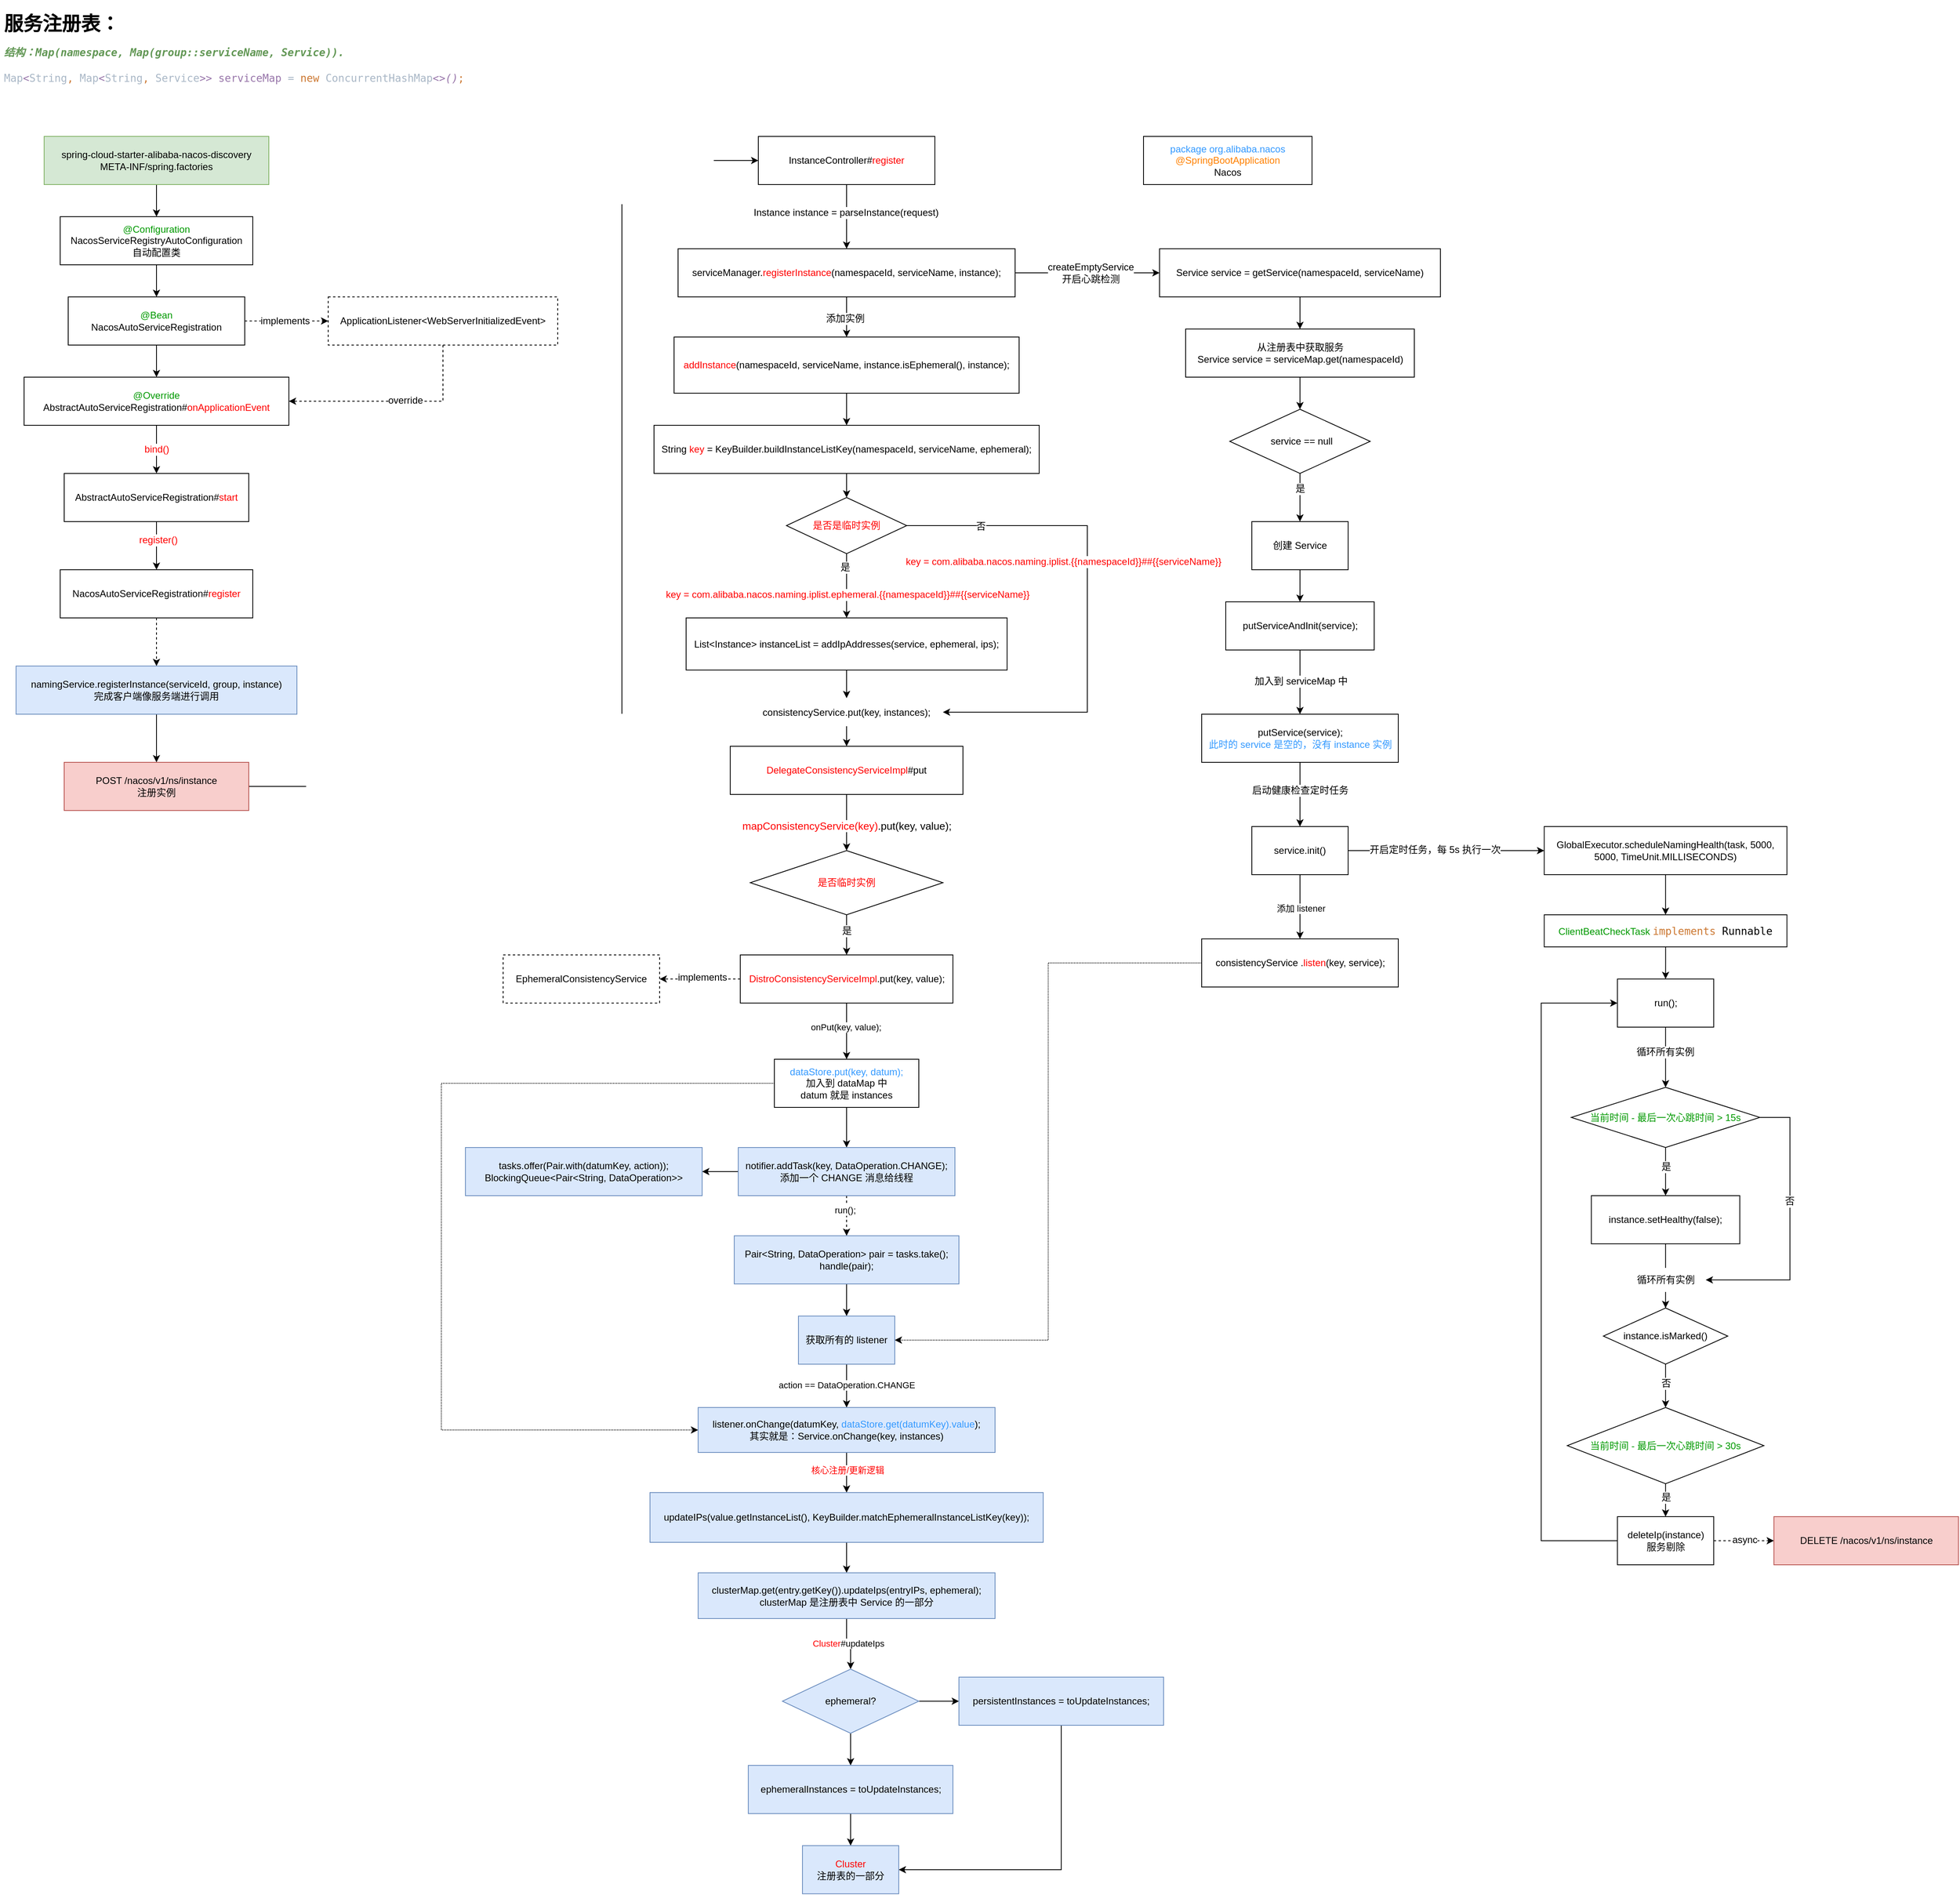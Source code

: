 <mxfile version="15.9.6" type="github">
  <diagram id="hunALPwYAO61CZnnPAhh" name="Page-1">
    <mxGraphModel dx="1186" dy="654" grid="1" gridSize="10" guides="1" tooltips="1" connect="1" arrows="1" fold="1" page="1" pageScale="1" pageWidth="827" pageHeight="1169" math="0" shadow="0">
      <root>
        <mxCell id="0" />
        <mxCell id="1" parent="0" />
        <mxCell id="QPYpN62NB8-uVr394qq1-2" value="&lt;span style=&quot;color: rgb(51 , 153 , 255)&quot;&gt;package org.alibaba.nacos&lt;/span&gt;&lt;font color=&quot;#ff8000&quot;&gt;&lt;br&gt;@SpringBootApplication&lt;br&gt;&lt;/font&gt;Nacos" style="rounded=0;whiteSpace=wrap;html=1;" parent="1" vertex="1">
          <mxGeometry x="1465" y="180" width="210" height="60" as="geometry" />
        </mxCell>
        <mxCell id="zgKmjXe5RocedFzESMuj-3" value="" style="edgeStyle=orthogonalEdgeStyle;rounded=0;orthogonalLoop=1;jettySize=auto;html=1;" parent="1" source="zgKmjXe5RocedFzESMuj-1" target="zgKmjXe5RocedFzESMuj-2" edge="1">
          <mxGeometry relative="1" as="geometry" />
        </mxCell>
        <mxCell id="zgKmjXe5RocedFzESMuj-1" value="spring-cloud-starter-alibaba-nacos-discovery&lt;br&gt;META-INF/spring.factories" style="rounded=0;whiteSpace=wrap;html=1;fillColor=#d5e8d4;strokeColor=#82b366;" parent="1" vertex="1">
          <mxGeometry x="95" y="180" width="280" height="60" as="geometry" />
        </mxCell>
        <mxCell id="zgKmjXe5RocedFzESMuj-6" value="" style="edgeStyle=orthogonalEdgeStyle;rounded=0;orthogonalLoop=1;jettySize=auto;html=1;fontFamily=Helvetica;fontSize=12;fontColor=none;" parent="1" source="zgKmjXe5RocedFzESMuj-2" target="zgKmjXe5RocedFzESMuj-5" edge="1">
          <mxGeometry relative="1" as="geometry" />
        </mxCell>
        <mxCell id="zgKmjXe5RocedFzESMuj-2" value="&lt;font color=&quot;#009900&quot;&gt;@Configuration&lt;br&gt;&lt;/font&gt;NacosServiceRegistryAutoConfiguration&lt;br&gt;自动配置类" style="whiteSpace=wrap;html=1;rounded=0;" parent="1" vertex="1">
          <mxGeometry x="115" y="280" width="240" height="60" as="geometry" />
        </mxCell>
        <mxCell id="zgKmjXe5RocedFzESMuj-8" value="" style="edgeStyle=orthogonalEdgeStyle;rounded=0;orthogonalLoop=1;jettySize=auto;html=1;fontFamily=Helvetica;fontSize=12;fontColor=none;dashed=1;" parent="1" source="zgKmjXe5RocedFzESMuj-5" target="zgKmjXe5RocedFzESMuj-7" edge="1">
          <mxGeometry relative="1" as="geometry" />
        </mxCell>
        <mxCell id="zgKmjXe5RocedFzESMuj-9" value="implements" style="edgeLabel;html=1;align=center;verticalAlign=middle;resizable=0;points=[];fontSize=12;fontFamily=Helvetica;fontColor=none;" parent="zgKmjXe5RocedFzESMuj-8" vertex="1" connectable="0">
          <mxGeometry x="0.038" y="-3" relative="1" as="geometry">
            <mxPoint x="-4" y="-3" as="offset" />
          </mxGeometry>
        </mxCell>
        <mxCell id="zgKmjXe5RocedFzESMuj-14" value="" style="edgeStyle=orthogonalEdgeStyle;rounded=0;orthogonalLoop=1;jettySize=auto;html=1;fontFamily=Helvetica;fontSize=12;fontColor=none;" parent="1" source="zgKmjXe5RocedFzESMuj-5" target="zgKmjXe5RocedFzESMuj-13" edge="1">
          <mxGeometry relative="1" as="geometry" />
        </mxCell>
        <mxCell id="zgKmjXe5RocedFzESMuj-5" value="&lt;font color=&quot;#009900&quot;&gt;@Bean&lt;br&gt;&lt;/font&gt;NacosAutoServiceRegistration" style="whiteSpace=wrap;html=1;rounded=0;" parent="1" vertex="1">
          <mxGeometry x="125" y="380" width="220" height="60" as="geometry" />
        </mxCell>
        <mxCell id="zgKmjXe5RocedFzESMuj-23" style="edgeStyle=orthogonalEdgeStyle;rounded=0;orthogonalLoop=1;jettySize=auto;html=1;entryX=1;entryY=0.5;entryDx=0;entryDy=0;fontFamily=Helvetica;fontSize=12;fontColor=#FF0000;dashed=1;" parent="1" source="zgKmjXe5RocedFzESMuj-7" target="zgKmjXe5RocedFzESMuj-13" edge="1">
          <mxGeometry relative="1" as="geometry">
            <Array as="points">
              <mxPoint x="592" y="510" />
            </Array>
          </mxGeometry>
        </mxCell>
        <mxCell id="zgKmjXe5RocedFzESMuj-24" value="override" style="edgeLabel;html=1;align=center;verticalAlign=middle;resizable=0;points=[];fontSize=12;fontFamily=Helvetica;fontColor=#000000;" parent="zgKmjXe5RocedFzESMuj-23" vertex="1" connectable="0">
          <mxGeometry x="-0.107" y="-1" relative="1" as="geometry">
            <mxPoint as="offset" />
          </mxGeometry>
        </mxCell>
        <mxCell id="zgKmjXe5RocedFzESMuj-7" value="ApplicationListener&amp;lt;WebServerInitializedEvent&amp;gt;" style="whiteSpace=wrap;html=1;rounded=0;dashed=1;" parent="1" vertex="1">
          <mxGeometry x="449" y="380" width="286" height="60" as="geometry" />
        </mxCell>
        <mxCell id="zgKmjXe5RocedFzESMuj-18" value="bind()" style="edgeStyle=orthogonalEdgeStyle;rounded=0;orthogonalLoop=1;jettySize=auto;html=1;fontFamily=Helvetica;fontSize=12;fontColor=#FF0000;" parent="1" source="zgKmjXe5RocedFzESMuj-13" target="zgKmjXe5RocedFzESMuj-17" edge="1">
          <mxGeometry relative="1" as="geometry" />
        </mxCell>
        <mxCell id="zgKmjXe5RocedFzESMuj-13" value="&lt;font color=&quot;#009900&quot;&gt;@Override&lt;/font&gt;&lt;br&gt;AbstractAutoServiceRegistration#&lt;font color=&quot;#ff0000&quot;&gt;onApplicationEvent&lt;/font&gt;" style="whiteSpace=wrap;html=1;rounded=0;" parent="1" vertex="1">
          <mxGeometry x="70" y="480" width="330" height="60" as="geometry" />
        </mxCell>
        <mxCell id="zgKmjXe5RocedFzESMuj-20" value="" style="edgeStyle=orthogonalEdgeStyle;rounded=0;orthogonalLoop=1;jettySize=auto;html=1;fontFamily=Helvetica;fontSize=12;fontColor=#FF0000;" parent="1" source="zgKmjXe5RocedFzESMuj-17" target="zgKmjXe5RocedFzESMuj-19" edge="1">
          <mxGeometry relative="1" as="geometry" />
        </mxCell>
        <mxCell id="zgKmjXe5RocedFzESMuj-22" value="register()" style="edgeLabel;html=1;align=center;verticalAlign=middle;resizable=0;points=[];fontSize=12;fontFamily=Helvetica;fontColor=#FF0000;" parent="zgKmjXe5RocedFzESMuj-20" vertex="1" connectable="0">
          <mxGeometry x="-0.257" y="2" relative="1" as="geometry">
            <mxPoint as="offset" />
          </mxGeometry>
        </mxCell>
        <mxCell id="zgKmjXe5RocedFzESMuj-17" value="AbstractAutoServiceRegistration#&lt;font color=&quot;#ff0000&quot;&gt;start&lt;/font&gt;" style="whiteSpace=wrap;html=1;rounded=0;" parent="1" vertex="1">
          <mxGeometry x="120" y="600" width="230" height="60" as="geometry" />
        </mxCell>
        <mxCell id="zgKmjXe5RocedFzESMuj-28" value="" style="edgeStyle=orthogonalEdgeStyle;rounded=0;orthogonalLoop=1;jettySize=auto;html=1;dashed=1;fontFamily=Helvetica;fontSize=12;fontColor=#FF0000;" parent="1" source="zgKmjXe5RocedFzESMuj-19" target="zgKmjXe5RocedFzESMuj-27" edge="1">
          <mxGeometry relative="1" as="geometry" />
        </mxCell>
        <mxCell id="zgKmjXe5RocedFzESMuj-19" value="NacosAutoServiceRegistration#&lt;font color=&quot;#ff0000&quot;&gt;register&lt;/font&gt;" style="whiteSpace=wrap;html=1;rounded=0;" parent="1" vertex="1">
          <mxGeometry x="115" y="720" width="240" height="60" as="geometry" />
        </mxCell>
        <mxCell id="zgKmjXe5RocedFzESMuj-30" value="" style="edgeStyle=orthogonalEdgeStyle;rounded=0;orthogonalLoop=1;jettySize=auto;html=1;fontFamily=Helvetica;fontSize=12;fontColor=#009900;" parent="1" source="zgKmjXe5RocedFzESMuj-27" target="zgKmjXe5RocedFzESMuj-29" edge="1">
          <mxGeometry relative="1" as="geometry" />
        </mxCell>
        <mxCell id="zgKmjXe5RocedFzESMuj-27" value="namingService.registerInstance(serviceId, group, instance)&lt;br&gt;完成客户端像服务端进行调用" style="whiteSpace=wrap;html=1;rounded=0;fillColor=#dae8fc;strokeColor=#6c8ebf;" parent="1" vertex="1">
          <mxGeometry x="60" y="840" width="350" height="60" as="geometry" />
        </mxCell>
        <mxCell id="zgKmjXe5RocedFzESMuj-32" style="edgeStyle=orthogonalEdgeStyle;rounded=0;orthogonalLoop=1;jettySize=auto;html=1;exitX=1;exitY=0.5;exitDx=0;exitDy=0;fontFamily=Helvetica;fontSize=12;fontColor=#000000;entryX=0;entryY=0.5;entryDx=0;entryDy=0;" parent="1" source="zgKmjXe5RocedFzESMuj-29" target="zgKmjXe5RocedFzESMuj-31" edge="1">
          <mxGeometry relative="1" as="geometry">
            <mxPoint x="785" y="770" as="targetPoint" />
            <Array as="points">
              <mxPoint x="815" y="990" />
              <mxPoint x="815" y="210" />
            </Array>
          </mxGeometry>
        </mxCell>
        <mxCell id="zgKmjXe5RocedFzESMuj-29" value="POST /nacos/v1/ns/instance&lt;br&gt;注册实例" style="whiteSpace=wrap;html=1;rounded=0;fillColor=#f8cecc;strokeColor=#b85450;" parent="1" vertex="1">
          <mxGeometry x="120" y="960" width="230" height="60" as="geometry" />
        </mxCell>
        <mxCell id="zgKmjXe5RocedFzESMuj-34" value="" style="edgeStyle=orthogonalEdgeStyle;rounded=0;orthogonalLoop=1;jettySize=auto;html=1;fontFamily=Helvetica;fontSize=12;fontColor=#000000;" parent="1" source="zgKmjXe5RocedFzESMuj-31" target="zgKmjXe5RocedFzESMuj-33" edge="1">
          <mxGeometry relative="1" as="geometry" />
        </mxCell>
        <mxCell id="zgKmjXe5RocedFzESMuj-35" value="Instance instance = parseInstance(request)" style="edgeLabel;html=1;align=center;verticalAlign=middle;resizable=0;points=[];fontSize=12;fontFamily=Helvetica;fontColor=#000000;" parent="zgKmjXe5RocedFzESMuj-34" vertex="1" connectable="0">
          <mxGeometry x="-0.125" y="-1" relative="1" as="geometry">
            <mxPoint as="offset" />
          </mxGeometry>
        </mxCell>
        <mxCell id="zgKmjXe5RocedFzESMuj-31" value="&lt;font color=&quot;#000000&quot;&gt;InstanceController#&lt;/font&gt;&lt;font color=&quot;#ff0000&quot;&gt;register&lt;/font&gt;" style="rounded=0;whiteSpace=wrap;html=1;fontFamily=Helvetica;fontSize=12;fontColor=#009900;fillColor=none;gradientColor=none;" parent="1" vertex="1">
          <mxGeometry x="985" y="180" width="220" height="60" as="geometry" />
        </mxCell>
        <mxCell id="zgKmjXe5RocedFzESMuj-37" value="" style="edgeStyle=orthogonalEdgeStyle;rounded=0;orthogonalLoop=1;jettySize=auto;html=1;fontFamily=Helvetica;fontSize=12;fontColor=#000000;" parent="1" source="zgKmjXe5RocedFzESMuj-33" target="zgKmjXe5RocedFzESMuj-36" edge="1">
          <mxGeometry relative="1" as="geometry" />
        </mxCell>
        <mxCell id="zgKmjXe5RocedFzESMuj-38" value="createEmptyService&lt;br&gt;开启心跳检测" style="edgeLabel;html=1;align=center;verticalAlign=middle;resizable=0;points=[];fontSize=12;fontFamily=Helvetica;fontColor=#000000;" parent="zgKmjXe5RocedFzESMuj-37" vertex="1" connectable="0">
          <mxGeometry x="-0.365" y="-4" relative="1" as="geometry">
            <mxPoint x="37" y="-4" as="offset" />
          </mxGeometry>
        </mxCell>
        <mxCell id="zgKmjXe5RocedFzESMuj-100" value="" style="edgeStyle=orthogonalEdgeStyle;rounded=0;orthogonalLoop=1;jettySize=auto;html=1;fontFamily=Helvetica;fontSize=12;fontColor=#000000;" parent="1" source="zgKmjXe5RocedFzESMuj-33" target="zgKmjXe5RocedFzESMuj-99" edge="1">
          <mxGeometry relative="1" as="geometry" />
        </mxCell>
        <mxCell id="zgKmjXe5RocedFzESMuj-101" value="添加实例" style="edgeLabel;html=1;align=center;verticalAlign=middle;resizable=0;points=[];fontSize=12;fontFamily=Helvetica;fontColor=#000000;" parent="zgKmjXe5RocedFzESMuj-100" vertex="1" connectable="0">
          <mxGeometry x="0.05" y="-2" relative="1" as="geometry">
            <mxPoint as="offset" />
          </mxGeometry>
        </mxCell>
        <mxCell id="zgKmjXe5RocedFzESMuj-33" value="&lt;font color=&quot;#000000&quot;&gt;serviceManager.&lt;/font&gt;&lt;font color=&quot;#ff0000&quot;&gt;registerInstance&lt;/font&gt;&lt;font color=&quot;#000000&quot;&gt;(namespaceId, serviceName, instance);&lt;/font&gt;" style="whiteSpace=wrap;html=1;fillColor=none;fontColor=#009900;rounded=0;gradientColor=none;" parent="1" vertex="1">
          <mxGeometry x="885" y="320" width="420" height="60" as="geometry" />
        </mxCell>
        <mxCell id="zgKmjXe5RocedFzESMuj-40" value="" style="edgeStyle=orthogonalEdgeStyle;rounded=0;orthogonalLoop=1;jettySize=auto;html=1;fontFamily=Helvetica;fontSize=12;fontColor=#000000;" parent="1" source="zgKmjXe5RocedFzESMuj-36" target="zgKmjXe5RocedFzESMuj-39" edge="1">
          <mxGeometry relative="1" as="geometry" />
        </mxCell>
        <mxCell id="zgKmjXe5RocedFzESMuj-36" value="&lt;font color=&quot;#000000&quot;&gt;Service service = getService(namespaceId, serviceName)&lt;/font&gt;" style="whiteSpace=wrap;html=1;fillColor=none;fontColor=#009900;rounded=0;gradientColor=none;" parent="1" vertex="1">
          <mxGeometry x="1485" y="320" width="350" height="60" as="geometry" />
        </mxCell>
        <mxCell id="zgKmjXe5RocedFzESMuj-46" value="" style="edgeStyle=orthogonalEdgeStyle;rounded=0;orthogonalLoop=1;jettySize=auto;html=1;fontFamily=Helvetica;fontSize=12;fontColor=#000000;" parent="1" source="zgKmjXe5RocedFzESMuj-39" target="zgKmjXe5RocedFzESMuj-45" edge="1">
          <mxGeometry relative="1" as="geometry" />
        </mxCell>
        <mxCell id="zgKmjXe5RocedFzESMuj-39" value="&lt;span style=&quot;color: rgb(0 , 0 , 0) ; background-color: rgb(255 , 255 , 255)&quot;&gt;从注册表中获取服务&lt;/span&gt;&lt;br style=&quot;color: rgb(0 , 0 , 0)&quot;&gt;&lt;span style=&quot;color: rgb(0 , 0 , 0) ; background-color: rgb(255 , 255 , 255)&quot;&gt;Service service = serviceMap.get(namespaceId)&lt;/span&gt;" style="whiteSpace=wrap;html=1;fillColor=none;fontColor=#009900;rounded=0;gradientColor=none;" parent="1" vertex="1">
          <mxGeometry x="1517.5" y="420" width="285" height="60" as="geometry" />
        </mxCell>
        <mxCell id="zgKmjXe5RocedFzESMuj-48" value="" style="edgeStyle=orthogonalEdgeStyle;rounded=0;orthogonalLoop=1;jettySize=auto;html=1;fontFamily=Helvetica;fontSize=12;fontColor=#000000;" parent="1" source="zgKmjXe5RocedFzESMuj-45" target="zgKmjXe5RocedFzESMuj-47" edge="1">
          <mxGeometry relative="1" as="geometry" />
        </mxCell>
        <mxCell id="zgKmjXe5RocedFzESMuj-49" value="是" style="edgeLabel;html=1;align=center;verticalAlign=middle;resizable=0;points=[];fontSize=12;fontFamily=Helvetica;fontColor=#000000;" parent="zgKmjXe5RocedFzESMuj-48" vertex="1" connectable="0">
          <mxGeometry x="-0.367" relative="1" as="geometry">
            <mxPoint as="offset" />
          </mxGeometry>
        </mxCell>
        <mxCell id="zgKmjXe5RocedFzESMuj-45" value="&lt;span style=&quot;color: rgb(0 , 0 , 0) ; background-color: rgb(255 , 255 , 255)&quot;&gt;&amp;nbsp;service == null&lt;/span&gt;" style="rhombus;whiteSpace=wrap;html=1;fillColor=none;fontColor=#009900;rounded=0;gradientColor=none;" parent="1" vertex="1">
          <mxGeometry x="1572.5" y="520" width="175" height="80" as="geometry" />
        </mxCell>
        <mxCell id="zgKmjXe5RocedFzESMuj-51" value="" style="edgeStyle=orthogonalEdgeStyle;rounded=0;orthogonalLoop=1;jettySize=auto;html=1;fontFamily=Helvetica;fontSize=12;fontColor=#000000;" parent="1" source="zgKmjXe5RocedFzESMuj-47" target="zgKmjXe5RocedFzESMuj-50" edge="1">
          <mxGeometry relative="1" as="geometry" />
        </mxCell>
        <mxCell id="zgKmjXe5RocedFzESMuj-47" value="&lt;font color=&quot;#000000&quot;&gt;创建 Service&lt;/font&gt;" style="whiteSpace=wrap;html=1;fillColor=none;fontColor=#009900;rounded=0;gradientColor=none;" parent="1" vertex="1">
          <mxGeometry x="1600" y="660" width="120" height="60" as="geometry" />
        </mxCell>
        <mxCell id="zgKmjXe5RocedFzESMuj-54" value="" style="edgeStyle=orthogonalEdgeStyle;rounded=0;orthogonalLoop=1;jettySize=auto;html=1;fontFamily=Helvetica;fontSize=12;fontColor=#000000;" parent="1" source="zgKmjXe5RocedFzESMuj-50" target="zgKmjXe5RocedFzESMuj-53" edge="1">
          <mxGeometry relative="1" as="geometry" />
        </mxCell>
        <mxCell id="zgKmjXe5RocedFzESMuj-55" value="加入到&amp;nbsp;serviceMap 中" style="edgeLabel;html=1;align=center;verticalAlign=middle;resizable=0;points=[];fontSize=12;fontFamily=Helvetica;fontColor=#000000;" parent="zgKmjXe5RocedFzESMuj-54" vertex="1" connectable="0">
          <mxGeometry x="-0.025" y="1" relative="1" as="geometry">
            <mxPoint as="offset" />
          </mxGeometry>
        </mxCell>
        <mxCell id="zgKmjXe5RocedFzESMuj-50" value="&lt;font color=&quot;#000000&quot;&gt;putServiceAndInit(service);&lt;/font&gt;" style="whiteSpace=wrap;html=1;fillColor=none;fontColor=#009900;rounded=0;gradientColor=none;" parent="1" vertex="1">
          <mxGeometry x="1567.5" y="760" width="185" height="60" as="geometry" />
        </mxCell>
        <mxCell id="zgKmjXe5RocedFzESMuj-57" value="" style="edgeStyle=orthogonalEdgeStyle;rounded=0;orthogonalLoop=1;jettySize=auto;html=1;fontFamily=Helvetica;fontSize=12;fontColor=#000000;" parent="1" source="zgKmjXe5RocedFzESMuj-53" target="zgKmjXe5RocedFzESMuj-56" edge="1">
          <mxGeometry relative="1" as="geometry" />
        </mxCell>
        <mxCell id="zgKmjXe5RocedFzESMuj-58" value="启动健康检查定时任务" style="edgeLabel;html=1;align=center;verticalAlign=middle;resizable=0;points=[];fontSize=12;fontFamily=Helvetica;fontColor=#000000;" parent="zgKmjXe5RocedFzESMuj-57" vertex="1" connectable="0">
          <mxGeometry x="-0.125" relative="1" as="geometry">
            <mxPoint as="offset" />
          </mxGeometry>
        </mxCell>
        <mxCell id="zgKmjXe5RocedFzESMuj-53" value="&lt;font color=&quot;#000000&quot;&gt;putService(service);&lt;/font&gt;&lt;br&gt;&lt;font color=&quot;#3399ff&quot;&gt;此时的 service 是空的，没有 instance 实例&lt;/font&gt;" style="whiteSpace=wrap;html=1;fillColor=none;fontColor=#009900;rounded=0;gradientColor=none;" parent="1" vertex="1">
          <mxGeometry x="1537.5" y="900" width="245" height="60" as="geometry" />
        </mxCell>
        <mxCell id="zgKmjXe5RocedFzESMuj-60" value="" style="edgeStyle=orthogonalEdgeStyle;rounded=0;orthogonalLoop=1;jettySize=auto;html=1;fontFamily=Helvetica;fontSize=12;fontColor=#3399FF;" parent="1" source="zgKmjXe5RocedFzESMuj-56" target="zgKmjXe5RocedFzESMuj-59" edge="1">
          <mxGeometry relative="1" as="geometry" />
        </mxCell>
        <mxCell id="zgKmjXe5RocedFzESMuj-61" value="开启定时任务，每 5s 执行一次" style="edgeLabel;html=1;align=center;verticalAlign=middle;resizable=0;points=[];fontSize=12;fontFamily=Helvetica;fontColor=#000000;" parent="zgKmjXe5RocedFzESMuj-60" vertex="1" connectable="0">
          <mxGeometry x="-0.12" y="1" relative="1" as="geometry">
            <mxPoint as="offset" />
          </mxGeometry>
        </mxCell>
        <mxCell id="2PmmHMX1RF9NsNLcKvbn-2" value="" style="edgeStyle=orthogonalEdgeStyle;rounded=0;orthogonalLoop=1;jettySize=auto;html=1;fontColor=#000000;" edge="1" parent="1" source="zgKmjXe5RocedFzESMuj-56" target="2PmmHMX1RF9NsNLcKvbn-1">
          <mxGeometry relative="1" as="geometry" />
        </mxCell>
        <mxCell id="2PmmHMX1RF9NsNLcKvbn-3" value="添加 listener" style="edgeLabel;html=1;align=center;verticalAlign=middle;resizable=0;points=[];fontColor=#000000;" vertex="1" connectable="0" parent="2PmmHMX1RF9NsNLcKvbn-2">
          <mxGeometry x="0.05" y="1" relative="1" as="geometry">
            <mxPoint as="offset" />
          </mxGeometry>
        </mxCell>
        <mxCell id="zgKmjXe5RocedFzESMuj-56" value="&lt;font color=&quot;#000000&quot;&gt;service.init()&lt;/font&gt;" style="whiteSpace=wrap;html=1;fillColor=none;fontColor=#009900;rounded=0;gradientColor=none;" parent="1" vertex="1">
          <mxGeometry x="1600" y="1040" width="120" height="60" as="geometry" />
        </mxCell>
        <mxCell id="zgKmjXe5RocedFzESMuj-65" value="" style="edgeStyle=orthogonalEdgeStyle;rounded=0;orthogonalLoop=1;jettySize=auto;html=1;fontFamily=Helvetica;fontSize=12;fontColor=#000000;" parent="1" source="zgKmjXe5RocedFzESMuj-59" target="zgKmjXe5RocedFzESMuj-64" edge="1">
          <mxGeometry relative="1" as="geometry" />
        </mxCell>
        <mxCell id="zgKmjXe5RocedFzESMuj-59" value="&lt;font color=&quot;#000000&quot;&gt;GlobalExecutor.scheduleNamingHealth(task, 5000, 5000, TimeUnit.MILLISECONDS)&lt;/font&gt;" style="whiteSpace=wrap;html=1;fillColor=none;fontColor=#009900;rounded=0;gradientColor=none;" parent="1" vertex="1">
          <mxGeometry x="1964.35" y="1040" width="302.5" height="60" as="geometry" />
        </mxCell>
        <mxCell id="zgKmjXe5RocedFzESMuj-67" value="" style="edgeStyle=orthogonalEdgeStyle;rounded=0;orthogonalLoop=1;jettySize=auto;html=1;fontFamily=Helvetica;fontSize=12;fontColor=#000000;exitX=0.5;exitY=1;exitDx=0;exitDy=0;" parent="1" source="zgKmjXe5RocedFzESMuj-77" target="zgKmjXe5RocedFzESMuj-70" edge="1">
          <mxGeometry relative="1" as="geometry">
            <mxPoint x="2220.6" y="1340" as="sourcePoint" />
            <mxPoint x="2115.6" y="1365" as="targetPoint" />
            <Array as="points">
              <mxPoint x="2115.6" y="1320" />
              <mxPoint x="2115.6" y="1320" />
            </Array>
          </mxGeometry>
        </mxCell>
        <mxCell id="zgKmjXe5RocedFzESMuj-68" value="循环所有实例" style="edgeLabel;html=1;align=center;verticalAlign=middle;resizable=0;points=[];fontSize=12;fontFamily=Helvetica;fontColor=#000000;" parent="zgKmjXe5RocedFzESMuj-67" vertex="1" connectable="0">
          <mxGeometry x="-0.173" y="-1" relative="1" as="geometry">
            <mxPoint as="offset" />
          </mxGeometry>
        </mxCell>
        <mxCell id="zgKmjXe5RocedFzESMuj-78" value="" style="edgeStyle=orthogonalEdgeStyle;rounded=0;orthogonalLoop=1;jettySize=auto;html=1;fontFamily=Helvetica;fontSize=12;fontColor=#000000;" parent="1" source="zgKmjXe5RocedFzESMuj-64" target="zgKmjXe5RocedFzESMuj-77" edge="1">
          <mxGeometry relative="1" as="geometry" />
        </mxCell>
        <mxCell id="zgKmjXe5RocedFzESMuj-64" value="ClientBeatCheckTask&amp;nbsp;&lt;span style=&quot;font-family: &amp;#34;jetbrains mono&amp;#34; , monospace ; font-size: 9.8pt ; color: rgb(204 , 120 , 50)&quot;&gt;implements &lt;/span&gt;&lt;span style=&quot;font-family: &amp;#34;jetbrains mono&amp;#34; , monospace ; font-size: 9.8pt&quot;&gt;&lt;font color=&quot;#000000&quot;&gt;Runnable&lt;/font&gt;&lt;/span&gt;" style="whiteSpace=wrap;html=1;fillColor=none;fontColor=#009900;rounded=0;gradientColor=none;" parent="1" vertex="1">
          <mxGeometry x="1964.35" y="1150" width="302.5" height="40" as="geometry" />
        </mxCell>
        <mxCell id="zgKmjXe5RocedFzESMuj-72" value="" style="edgeStyle=orthogonalEdgeStyle;rounded=0;orthogonalLoop=1;jettySize=auto;html=1;fontFamily=Helvetica;fontSize=12;fontColor=#000000;" parent="1" source="zgKmjXe5RocedFzESMuj-70" target="zgKmjXe5RocedFzESMuj-71" edge="1">
          <mxGeometry relative="1" as="geometry" />
        </mxCell>
        <mxCell id="zgKmjXe5RocedFzESMuj-73" value="是" style="edgeLabel;html=1;align=center;verticalAlign=middle;resizable=0;points=[];fontSize=12;fontFamily=Helvetica;fontColor=#000000;" parent="zgKmjXe5RocedFzESMuj-72" vertex="1" connectable="0">
          <mxGeometry x="-0.32" y="-3" relative="1" as="geometry">
            <mxPoint x="3" y="3" as="offset" />
          </mxGeometry>
        </mxCell>
        <mxCell id="zgKmjXe5RocedFzESMuj-79" style="edgeStyle=orthogonalEdgeStyle;rounded=0;orthogonalLoop=1;jettySize=auto;html=1;exitX=1;exitY=0.5;exitDx=0;exitDy=0;fontFamily=Helvetica;fontSize=12;fontColor=#000000;entryX=1;entryY=0.5;entryDx=0;entryDy=0;" parent="1" source="zgKmjXe5RocedFzESMuj-70" target="zgKmjXe5RocedFzESMuj-81" edge="1">
          <mxGeometry relative="1" as="geometry">
            <mxPoint x="2260.6" y="1620" as="targetPoint" />
            <Array as="points">
              <mxPoint x="2270.6" y="1403" />
              <mxPoint x="2270.6" y="1605" />
            </Array>
          </mxGeometry>
        </mxCell>
        <mxCell id="zgKmjXe5RocedFzESMuj-86" value="否" style="edgeLabel;html=1;align=center;verticalAlign=middle;resizable=0;points=[];fontSize=12;fontFamily=Helvetica;fontColor=#000000;" parent="zgKmjXe5RocedFzESMuj-79" vertex="1" connectable="0">
          <mxGeometry x="-0.18" y="3" relative="1" as="geometry">
            <mxPoint x="-4" as="offset" />
          </mxGeometry>
        </mxCell>
        <mxCell id="zgKmjXe5RocedFzESMuj-70" value="&lt;span style=&quot;color: rgb(0 , 153 , 0)&quot;&gt;当前时间 - 最后一次心跳时间 &amp;gt; 15s&lt;/span&gt;" style="rhombus;whiteSpace=wrap;html=1;fontFamily=Helvetica;fontSize=12;fontColor=#000000;fillColor=none;gradientColor=none;" parent="1" vertex="1">
          <mxGeometry x="1998.1" y="1365" width="235" height="75" as="geometry" />
        </mxCell>
        <mxCell id="zgKmjXe5RocedFzESMuj-71" value="instance.setHealthy(false);" style="whiteSpace=wrap;html=1;fillColor=none;fontColor=#000000;gradientColor=none;" parent="1" vertex="1">
          <mxGeometry x="2023.1" y="1500" width="185" height="60" as="geometry" />
        </mxCell>
        <mxCell id="zgKmjXe5RocedFzESMuj-77" value="&lt;font color=&quot;#000000&quot;&gt;run();&lt;/font&gt;" style="whiteSpace=wrap;html=1;fillColor=none;fontColor=#009900;rounded=0;gradientColor=none;" parent="1" vertex="1">
          <mxGeometry x="2055.6" y="1230" width="120" height="60" as="geometry" />
        </mxCell>
        <mxCell id="zgKmjXe5RocedFzESMuj-85" value="" style="edgeStyle=orthogonalEdgeStyle;rounded=0;orthogonalLoop=1;jettySize=auto;html=1;fontFamily=Helvetica;fontSize=12;fontColor=#000000;entryX=0.5;entryY=0;entryDx=0;entryDy=0;" parent="1" source="zgKmjXe5RocedFzESMuj-81" target="zgKmjXe5RocedFzESMuj-87" edge="1">
          <mxGeometry relative="1" as="geometry">
            <mxPoint x="2115.6" y="1660" as="targetPoint" />
          </mxGeometry>
        </mxCell>
        <mxCell id="zgKmjXe5RocedFzESMuj-81" value="循环所有实例" style="text;html=1;strokeColor=none;fillColor=none;align=center;verticalAlign=middle;whiteSpace=wrap;rounded=0;fontFamily=Helvetica;fontSize=12;fontColor=#000000;" parent="1" vertex="1">
          <mxGeometry x="2065.6" y="1590" width="100" height="30" as="geometry" />
        </mxCell>
        <mxCell id="zgKmjXe5RocedFzESMuj-82" value="" style="edgeStyle=orthogonalEdgeStyle;rounded=0;orthogonalLoop=1;jettySize=auto;html=1;fontFamily=Helvetica;fontSize=12;fontColor=#000000;endArrow=none;" parent="1" source="zgKmjXe5RocedFzESMuj-71" target="zgKmjXe5RocedFzESMuj-81" edge="1">
          <mxGeometry relative="1" as="geometry">
            <mxPoint x="2115.6" y="1575" as="sourcePoint" />
            <mxPoint x="2115.6" y="1655" as="targetPoint" />
          </mxGeometry>
        </mxCell>
        <mxCell id="zgKmjXe5RocedFzESMuj-90" value="" style="edgeStyle=orthogonalEdgeStyle;rounded=0;orthogonalLoop=1;jettySize=auto;html=1;fontFamily=Helvetica;fontSize=12;fontColor=#000000;" parent="1" source="zgKmjXe5RocedFzESMuj-87" target="zgKmjXe5RocedFzESMuj-89" edge="1">
          <mxGeometry relative="1" as="geometry" />
        </mxCell>
        <mxCell id="zgKmjXe5RocedFzESMuj-91" value="否" style="edgeLabel;html=1;align=center;verticalAlign=middle;resizable=0;points=[];fontSize=12;fontFamily=Helvetica;fontColor=#000000;" parent="zgKmjXe5RocedFzESMuj-90" vertex="1" connectable="0">
          <mxGeometry x="-0.111" relative="1" as="geometry">
            <mxPoint as="offset" />
          </mxGeometry>
        </mxCell>
        <mxCell id="zgKmjXe5RocedFzESMuj-87" value="instance.isMarked()" style="rhombus;whiteSpace=wrap;html=1;fontFamily=Helvetica;fontSize=12;fontColor=#000000;fillColor=none;gradientColor=none;" parent="1" vertex="1">
          <mxGeometry x="2038.1" y="1640" width="155" height="70" as="geometry" />
        </mxCell>
        <mxCell id="zgKmjXe5RocedFzESMuj-93" value="" style="edgeStyle=orthogonalEdgeStyle;rounded=0;orthogonalLoop=1;jettySize=auto;html=1;fontFamily=Helvetica;fontSize=12;fontColor=#000000;" parent="1" source="zgKmjXe5RocedFzESMuj-89" target="zgKmjXe5RocedFzESMuj-92" edge="1">
          <mxGeometry relative="1" as="geometry" />
        </mxCell>
        <mxCell id="zgKmjXe5RocedFzESMuj-94" value="是" style="edgeLabel;html=1;align=center;verticalAlign=middle;resizable=0;points=[];fontSize=12;fontFamily=Helvetica;fontColor=#000000;" parent="zgKmjXe5RocedFzESMuj-93" vertex="1" connectable="0">
          <mxGeometry x="-0.2" relative="1" as="geometry">
            <mxPoint as="offset" />
          </mxGeometry>
        </mxCell>
        <mxCell id="zgKmjXe5RocedFzESMuj-89" value="&lt;span style=&quot;color: rgb(0 , 153 , 0)&quot;&gt;当前时间 - 最后一次心跳时间 &amp;gt; 30s&lt;/span&gt;" style="rhombus;whiteSpace=wrap;html=1;fillColor=none;fontColor=#000000;gradientColor=none;" parent="1" vertex="1">
          <mxGeometry x="1993.1" y="1764" width="245" height="95" as="geometry" />
        </mxCell>
        <mxCell id="zgKmjXe5RocedFzESMuj-95" style="edgeStyle=orthogonalEdgeStyle;rounded=0;orthogonalLoop=1;jettySize=auto;html=1;exitX=0;exitY=0.5;exitDx=0;exitDy=0;fontFamily=Helvetica;fontSize=12;fontColor=#000000;entryX=0;entryY=0.5;entryDx=0;entryDy=0;" parent="1" source="zgKmjXe5RocedFzESMuj-92" target="zgKmjXe5RocedFzESMuj-77" edge="1">
          <mxGeometry relative="1" as="geometry">
            <mxPoint x="1890.6" y="1560" as="targetPoint" />
            <Array as="points">
              <mxPoint x="1960.6" y="1930" />
              <mxPoint x="1960.6" y="1260" />
            </Array>
          </mxGeometry>
        </mxCell>
        <mxCell id="zgKmjXe5RocedFzESMuj-97" style="edgeStyle=orthogonalEdgeStyle;rounded=0;orthogonalLoop=1;jettySize=auto;html=1;exitX=1;exitY=0.5;exitDx=0;exitDy=0;entryX=0;entryY=0.5;entryDx=0;entryDy=0;fontFamily=Helvetica;fontSize=12;fontColor=#000000;dashed=1;" parent="1" source="zgKmjXe5RocedFzESMuj-92" target="zgKmjXe5RocedFzESMuj-96" edge="1">
          <mxGeometry relative="1" as="geometry" />
        </mxCell>
        <mxCell id="zgKmjXe5RocedFzESMuj-98" value="async" style="edgeLabel;html=1;align=center;verticalAlign=middle;resizable=0;points=[];fontSize=12;fontFamily=Helvetica;fontColor=#000000;" parent="zgKmjXe5RocedFzESMuj-97" vertex="1" connectable="0">
          <mxGeometry x="0.013" y="1" relative="1" as="geometry">
            <mxPoint as="offset" />
          </mxGeometry>
        </mxCell>
        <mxCell id="zgKmjXe5RocedFzESMuj-92" value="deleteIp(instance)&lt;br&gt;服务剔除" style="whiteSpace=wrap;html=1;fillColor=none;fontColor=#000000;gradientColor=none;" parent="1" vertex="1">
          <mxGeometry x="2055.6" y="1900" width="120" height="60" as="geometry" />
        </mxCell>
        <mxCell id="zgKmjXe5RocedFzESMuj-96" value="DELETE /nacos/v1/ns/instance" style="whiteSpace=wrap;html=1;rounded=0;fillColor=#f8cecc;strokeColor=#b85450;" parent="1" vertex="1">
          <mxGeometry x="2250.6" y="1900" width="230" height="60" as="geometry" />
        </mxCell>
        <mxCell id="zgKmjXe5RocedFzESMuj-108" style="edgeStyle=orthogonalEdgeStyle;rounded=0;orthogonalLoop=1;jettySize=auto;html=1;exitX=0.5;exitY=1;exitDx=0;exitDy=0;entryX=0.5;entryY=0;entryDx=0;entryDy=0;fontFamily=Helvetica;fontSize=12;fontColor=#000000;" parent="1" source="zgKmjXe5RocedFzESMuj-99" target="zgKmjXe5RocedFzESMuj-107" edge="1">
          <mxGeometry relative="1" as="geometry" />
        </mxCell>
        <mxCell id="zgKmjXe5RocedFzESMuj-99" value="&lt;font color=&quot;#ff0000&quot;&gt;addInstance&lt;/font&gt;&lt;font color=&quot;#000000&quot;&gt;(namespaceId, serviceName, instance.isEphemeral(), instance);&lt;/font&gt;" style="whiteSpace=wrap;html=1;fillColor=none;fontColor=#009900;rounded=0;gradientColor=none;" parent="1" vertex="1">
          <mxGeometry x="880" y="430" width="430" height="70" as="geometry" />
        </mxCell>
        <mxCell id="zgKmjXe5RocedFzESMuj-126" style="edgeStyle=orthogonalEdgeStyle;rounded=0;orthogonalLoop=1;jettySize=auto;html=1;exitX=0.5;exitY=1;exitDx=0;exitDy=0;fontFamily=Helvetica;fontSize=12;fontColor=#FF0000;" parent="1" source="zgKmjXe5RocedFzESMuj-102" target="zgKmjXe5RocedFzESMuj-125" edge="1">
          <mxGeometry relative="1" as="geometry" />
        </mxCell>
        <mxCell id="zgKmjXe5RocedFzESMuj-102" value="&lt;font color=&quot;#000000&quot;&gt;List&amp;lt;Instance&amp;gt; instanceList = addIpAddresses(service, ephemeral, ips);&lt;/font&gt;" style="whiteSpace=wrap;html=1;fillColor=none;fontColor=#009900;rounded=0;gradientColor=none;" parent="1" vertex="1">
          <mxGeometry x="895" y="780" width="400" height="65" as="geometry" />
        </mxCell>
        <mxCell id="zgKmjXe5RocedFzESMuj-122" value="" style="edgeStyle=orthogonalEdgeStyle;rounded=0;orthogonalLoop=1;jettySize=auto;html=1;fontFamily=Helvetica;fontSize=12;fontColor=#000000;entryX=0.5;entryY=0;entryDx=0;entryDy=0;" parent="1" source="zgKmjXe5RocedFzESMuj-104" target="zgKmjXe5RocedFzESMuj-124" edge="1">
          <mxGeometry relative="1" as="geometry">
            <mxPoint x="1095" y="1123.75" as="targetPoint" />
          </mxGeometry>
        </mxCell>
        <mxCell id="zgKmjXe5RocedFzESMuj-123" value="&lt;span style=&quot;font-size: 13.067px&quot;&gt;&lt;font color=&quot;#ff0000&quot;&gt;mapConsistencyService(key)&lt;/font&gt;.put(key, value);&lt;/span&gt;" style="edgeLabel;html=1;align=center;verticalAlign=middle;resizable=0;points=[];fontSize=12;fontFamily=Helvetica;fontColor=#000000;" parent="zgKmjXe5RocedFzESMuj-122" vertex="1" connectable="0">
          <mxGeometry x="0.095" relative="1" as="geometry">
            <mxPoint as="offset" />
          </mxGeometry>
        </mxCell>
        <mxCell id="zgKmjXe5RocedFzESMuj-104" value="&lt;font color=&quot;#ff0000&quot;&gt;DelegateConsistencyServiceImpl&lt;/font&gt;&lt;font color=&quot;#000000&quot;&gt;#put&lt;/font&gt;" style="whiteSpace=wrap;html=1;fillColor=none;fontColor=#009900;rounded=0;gradientColor=none;" parent="1" vertex="1">
          <mxGeometry x="950" y="940" width="290" height="60" as="geometry" />
        </mxCell>
        <mxCell id="zgKmjXe5RocedFzESMuj-112" style="edgeStyle=orthogonalEdgeStyle;rounded=0;orthogonalLoop=1;jettySize=auto;html=1;exitX=0.5;exitY=1;exitDx=0;exitDy=0;entryX=0.5;entryY=0;entryDx=0;entryDy=0;fontFamily=Helvetica;fontSize=12;fontColor=#FF0000;" parent="1" source="zgKmjXe5RocedFzESMuj-107" target="zgKmjXe5RocedFzESMuj-111" edge="1">
          <mxGeometry relative="1" as="geometry" />
        </mxCell>
        <mxCell id="zgKmjXe5RocedFzESMuj-107" value="&lt;font color=&quot;#000000&quot;&gt;String &lt;/font&gt;key&lt;font color=&quot;#000000&quot;&gt; = KeyBuilder.buildInstanceListKey(namespaceId, serviceName, ephemeral);&lt;/font&gt;" style="rounded=0;whiteSpace=wrap;html=1;fontFamily=Helvetica;fontSize=12;fontColor=#FF0000;fillColor=none;gradientColor=none;" parent="1" vertex="1">
          <mxGeometry x="855" y="540" width="480" height="60" as="geometry" />
        </mxCell>
        <mxCell id="zgKmjXe5RocedFzESMuj-113" style="edgeStyle=orthogonalEdgeStyle;rounded=0;orthogonalLoop=1;jettySize=auto;html=1;exitX=0.5;exitY=1;exitDx=0;exitDy=0;fontFamily=Helvetica;fontSize=12;fontColor=#FF0000;" parent="1" source="zgKmjXe5RocedFzESMuj-111" target="zgKmjXe5RocedFzESMuj-102" edge="1">
          <mxGeometry relative="1" as="geometry" />
        </mxCell>
        <mxCell id="zgKmjXe5RocedFzESMuj-114" value="key = com.alibaba.nacos.naming.iplist.ephemeral.{{namespaceId}}##{{serviceName}}" style="edgeLabel;html=1;align=center;verticalAlign=middle;resizable=0;points=[];fontSize=12;fontFamily=Helvetica;fontColor=#FF0000;" parent="zgKmjXe5RocedFzESMuj-113" vertex="1" connectable="0">
          <mxGeometry x="-0.091" y="1" relative="1" as="geometry">
            <mxPoint y="14" as="offset" />
          </mxGeometry>
        </mxCell>
        <mxCell id="zgKmjXe5RocedFzESMuj-117" value="是" style="edgeLabel;html=1;align=center;verticalAlign=middle;resizable=0;points=[];fontSize=12;fontFamily=Helvetica;fontColor=#000000;" parent="zgKmjXe5RocedFzESMuj-113" vertex="1" connectable="0">
          <mxGeometry x="-0.591" y="-2" relative="1" as="geometry">
            <mxPoint as="offset" />
          </mxGeometry>
        </mxCell>
        <mxCell id="zgKmjXe5RocedFzESMuj-115" style="edgeStyle=orthogonalEdgeStyle;rounded=0;orthogonalLoop=1;jettySize=auto;html=1;exitX=1;exitY=0.5;exitDx=0;exitDy=0;fontFamily=Helvetica;fontSize=12;fontColor=#FF0000;entryX=1;entryY=0.5;entryDx=0;entryDy=0;" parent="1" source="zgKmjXe5RocedFzESMuj-111" target="zgKmjXe5RocedFzESMuj-125" edge="1">
          <mxGeometry relative="1" as="geometry">
            <mxPoint x="1395" y="830" as="targetPoint" />
            <Array as="points">
              <mxPoint x="1395" y="665" />
              <mxPoint x="1395" y="898" />
            </Array>
          </mxGeometry>
        </mxCell>
        <mxCell id="zgKmjXe5RocedFzESMuj-116" value="key = com.alibaba.nacos.naming.iplist.{{namespaceId}}##{{serviceName}}" style="edgeLabel;html=1;align=center;verticalAlign=middle;resizable=0;points=[];fontSize=12;fontFamily=Helvetica;fontColor=#FF0000;" parent="zgKmjXe5RocedFzESMuj-115" vertex="1" connectable="0">
          <mxGeometry x="0.076" y="-1" relative="1" as="geometry">
            <mxPoint x="-29" y="-73" as="offset" />
          </mxGeometry>
        </mxCell>
        <mxCell id="zgKmjXe5RocedFzESMuj-118" value="否" style="edgeLabel;html=1;align=center;verticalAlign=middle;resizable=0;points=[];fontSize=12;fontFamily=Helvetica;fontColor=#000000;" parent="zgKmjXe5RocedFzESMuj-115" vertex="1" connectable="0">
          <mxGeometry x="-0.711" y="-1" relative="1" as="geometry">
            <mxPoint as="offset" />
          </mxGeometry>
        </mxCell>
        <mxCell id="zgKmjXe5RocedFzESMuj-111" value="是否是临时实例" style="rhombus;whiteSpace=wrap;html=1;fontFamily=Helvetica;fontSize=12;fontColor=#FF0000;fillColor=none;gradientColor=none;" parent="1" vertex="1">
          <mxGeometry x="1020" y="630" width="150" height="70" as="geometry" />
        </mxCell>
        <mxCell id="zgKmjXe5RocedFzESMuj-129" value="" style="edgeStyle=orthogonalEdgeStyle;rounded=0;orthogonalLoop=1;jettySize=auto;html=1;fontFamily=Helvetica;fontSize=12;fontColor=#FF0000;" parent="1" source="zgKmjXe5RocedFzESMuj-124" target="zgKmjXe5RocedFzESMuj-128" edge="1">
          <mxGeometry relative="1" as="geometry" />
        </mxCell>
        <mxCell id="zgKmjXe5RocedFzESMuj-130" value="是" style="edgeLabel;html=1;align=center;verticalAlign=middle;resizable=0;points=[];fontSize=12;fontFamily=Helvetica;fontColor=#000000;" parent="zgKmjXe5RocedFzESMuj-129" vertex="1" connectable="0">
          <mxGeometry x="-0.225" relative="1" as="geometry">
            <mxPoint as="offset" />
          </mxGeometry>
        </mxCell>
        <mxCell id="zgKmjXe5RocedFzESMuj-124" value="是否临时实例" style="rhombus;whiteSpace=wrap;html=1;fontFamily=Helvetica;fontSize=12;fontColor=#FF0000;fillColor=none;gradientColor=none;" parent="1" vertex="1">
          <mxGeometry x="975" y="1070" width="240" height="80" as="geometry" />
        </mxCell>
        <mxCell id="zgKmjXe5RocedFzESMuj-127" style="edgeStyle=orthogonalEdgeStyle;rounded=0;orthogonalLoop=1;jettySize=auto;html=1;exitX=0.5;exitY=1;exitDx=0;exitDy=0;entryX=0.5;entryY=0;entryDx=0;entryDy=0;fontFamily=Helvetica;fontSize=12;fontColor=#FF0000;" parent="1" source="zgKmjXe5RocedFzESMuj-125" target="zgKmjXe5RocedFzESMuj-104" edge="1">
          <mxGeometry relative="1" as="geometry" />
        </mxCell>
        <mxCell id="zgKmjXe5RocedFzESMuj-125" value="&lt;span style=&quot;color: rgb(0 , 0 , 0) ; background-color: rgb(255 , 255 , 255)&quot;&gt;consistencyService.put(key, instances);&lt;/span&gt;" style="text;html=1;strokeColor=none;fillColor=none;align=center;verticalAlign=middle;whiteSpace=wrap;rounded=0;fontFamily=Helvetica;fontSize=12;fontColor=#FF0000;" parent="1" vertex="1">
          <mxGeometry x="975" y="880" width="240" height="35" as="geometry" />
        </mxCell>
        <mxCell id="zgKmjXe5RocedFzESMuj-135" value="" style="edgeStyle=orthogonalEdgeStyle;rounded=0;orthogonalLoop=1;jettySize=auto;html=1;fontFamily=Helvetica;fontSize=12;fontColor=#000000;dashed=1;" parent="1" source="zgKmjXe5RocedFzESMuj-128" target="zgKmjXe5RocedFzESMuj-134" edge="1">
          <mxGeometry relative="1" as="geometry" />
        </mxCell>
        <mxCell id="zgKmjXe5RocedFzESMuj-136" value="implements" style="edgeLabel;html=1;align=center;verticalAlign=middle;resizable=0;points=[];fontSize=12;fontFamily=Helvetica;fontColor=#000000;" parent="zgKmjXe5RocedFzESMuj-135" vertex="1" connectable="0">
          <mxGeometry x="-0.049" y="-2" relative="1" as="geometry">
            <mxPoint as="offset" />
          </mxGeometry>
        </mxCell>
        <mxCell id="i_V08WtguQDwfHYmfHOG-2" value="" style="edgeStyle=orthogonalEdgeStyle;rounded=0;orthogonalLoop=1;jettySize=auto;html=1;" parent="1" source="zgKmjXe5RocedFzESMuj-128" target="i_V08WtguQDwfHYmfHOG-1" edge="1">
          <mxGeometry relative="1" as="geometry" />
        </mxCell>
        <mxCell id="i_V08WtguQDwfHYmfHOG-3" value="onPut(key, value);" style="edgeLabel;html=1;align=center;verticalAlign=middle;resizable=0;points=[];" parent="i_V08WtguQDwfHYmfHOG-2" vertex="1" connectable="0">
          <mxGeometry x="-0.15" y="-1" relative="1" as="geometry">
            <mxPoint as="offset" />
          </mxGeometry>
        </mxCell>
        <mxCell id="zgKmjXe5RocedFzESMuj-128" value="DistroConsistencyServiceImpl&lt;font color=&quot;#000000&quot;&gt;.put(key, value);&lt;br&gt;&lt;/font&gt;" style="whiteSpace=wrap;html=1;fillColor=none;fontColor=#FF0000;gradientColor=none;strokeColor=#000000;" parent="1" vertex="1">
          <mxGeometry x="962.5" y="1200" width="265" height="60" as="geometry" />
        </mxCell>
        <mxCell id="zgKmjXe5RocedFzESMuj-134" value="&lt;span style=&quot;color: rgb(0 , 0 , 0)&quot;&gt;EphemeralConsistencyService&lt;/span&gt;" style="whiteSpace=wrap;html=1;fillColor=none;strokeColor=#000000;fontColor=#FF0000;gradientColor=none;dashed=1;" parent="1" vertex="1">
          <mxGeometry x="667" y="1200" width="195" height="60" as="geometry" />
        </mxCell>
        <mxCell id="2PmmHMX1RF9NsNLcKvbn-5" value="" style="edgeStyle=orthogonalEdgeStyle;rounded=0;orthogonalLoop=1;jettySize=auto;html=1;fontColor=#FF0000;" edge="1" parent="1" source="i_V08WtguQDwfHYmfHOG-1" target="2PmmHMX1RF9NsNLcKvbn-4">
          <mxGeometry relative="1" as="geometry" />
        </mxCell>
        <mxCell id="2PmmHMX1RF9NsNLcKvbn-28" style="edgeStyle=orthogonalEdgeStyle;rounded=0;orthogonalLoop=1;jettySize=auto;html=1;exitX=0;exitY=0.5;exitDx=0;exitDy=0;entryX=0;entryY=0.5;entryDx=0;entryDy=0;dashed=1;dashPattern=1 1;fontColor=#3399FF;" edge="1" parent="1" source="i_V08WtguQDwfHYmfHOG-1" target="2PmmHMX1RF9NsNLcKvbn-25">
          <mxGeometry relative="1" as="geometry">
            <Array as="points">
              <mxPoint x="590" y="1360" />
              <mxPoint x="590" y="1792" />
            </Array>
          </mxGeometry>
        </mxCell>
        <mxCell id="i_V08WtguQDwfHYmfHOG-1" value="&lt;font color=&quot;#3399ff&quot;&gt;dataStore.put(key, datum);&lt;/font&gt;&lt;br&gt;&lt;font color=&quot;#000000&quot;&gt;加入到 dataMap 中&lt;/font&gt;&lt;br&gt;&lt;span style=&quot;color: rgb(0 , 0 , 0)&quot;&gt;datum 就是 instances&lt;/span&gt;&lt;font color=&quot;#000000&quot;&gt;&lt;br&gt;&lt;/font&gt;" style="whiteSpace=wrap;html=1;fillColor=none;strokeColor=#000000;fontColor=#FF0000;gradientColor=none;" parent="1" vertex="1">
          <mxGeometry x="1005" y="1330" width="180" height="60" as="geometry" />
        </mxCell>
        <mxCell id="2PmmHMX1RF9NsNLcKvbn-24" style="edgeStyle=orthogonalEdgeStyle;rounded=0;orthogonalLoop=1;jettySize=auto;html=1;exitX=0;exitY=0.5;exitDx=0;exitDy=0;entryX=1;entryY=0.5;entryDx=0;entryDy=0;fontColor=#000000;dashed=1;dashPattern=1 1;" edge="1" parent="1" source="2PmmHMX1RF9NsNLcKvbn-1" target="2PmmHMX1RF9NsNLcKvbn-22">
          <mxGeometry relative="1" as="geometry" />
        </mxCell>
        <mxCell id="2PmmHMX1RF9NsNLcKvbn-1" value="&lt;font color=&quot;#000000&quot;&gt;consistencyService .&lt;/font&gt;&lt;font color=&quot;#ff0000&quot;&gt;listen&lt;/font&gt;&lt;font color=&quot;#000000&quot;&gt;(key, service);&lt;/font&gt;" style="whiteSpace=wrap;html=1;fillColor=none;fontColor=#009900;rounded=0;gradientColor=none;" vertex="1" parent="1">
          <mxGeometry x="1537.5" y="1180" width="245" height="60" as="geometry" />
        </mxCell>
        <mxCell id="2PmmHMX1RF9NsNLcKvbn-19" value="" style="edgeStyle=orthogonalEdgeStyle;rounded=0;orthogonalLoop=1;jettySize=auto;html=1;fontColor=#000000;" edge="1" parent="1" source="2PmmHMX1RF9NsNLcKvbn-4" target="2PmmHMX1RF9NsNLcKvbn-18">
          <mxGeometry relative="1" as="geometry" />
        </mxCell>
        <mxCell id="2PmmHMX1RF9NsNLcKvbn-20" style="edgeStyle=orthogonalEdgeStyle;rounded=0;orthogonalLoop=1;jettySize=auto;html=1;exitX=0.5;exitY=1;exitDx=0;exitDy=0;entryX=0.5;entryY=0;entryDx=0;entryDy=0;dashed=1;fontColor=#000000;" edge="1" parent="1" source="2PmmHMX1RF9NsNLcKvbn-4" target="2PmmHMX1RF9NsNLcKvbn-6">
          <mxGeometry relative="1" as="geometry" />
        </mxCell>
        <mxCell id="2PmmHMX1RF9NsNLcKvbn-21" value="run();" style="edgeLabel;html=1;align=center;verticalAlign=middle;resizable=0;points=[];fontColor=#000000;" vertex="1" connectable="0" parent="2PmmHMX1RF9NsNLcKvbn-20">
          <mxGeometry x="-0.28" y="-2" relative="1" as="geometry">
            <mxPoint as="offset" />
          </mxGeometry>
        </mxCell>
        <mxCell id="2PmmHMX1RF9NsNLcKvbn-4" value="notifier&lt;font color=&quot;#000000&quot;&gt;.addTask(key, DataOperation.CHANGE);&lt;br&gt;添加一个 CHANGE 消息给线程&lt;br&gt;&lt;/font&gt;" style="whiteSpace=wrap;html=1;fillColor=#dae8fc;strokeColor=#6c8ebf;" vertex="1" parent="1">
          <mxGeometry x="960" y="1440" width="270" height="60" as="geometry" />
        </mxCell>
        <mxCell id="2PmmHMX1RF9NsNLcKvbn-23" value="" style="edgeStyle=orthogonalEdgeStyle;rounded=0;orthogonalLoop=1;jettySize=auto;html=1;fontColor=#000000;" edge="1" parent="1" source="2PmmHMX1RF9NsNLcKvbn-6" target="2PmmHMX1RF9NsNLcKvbn-22">
          <mxGeometry relative="1" as="geometry" />
        </mxCell>
        <mxCell id="2PmmHMX1RF9NsNLcKvbn-6" value="&lt;font color=&quot;#000000&quot;&gt;Pair&amp;lt;String, DataOperation&amp;gt; pair = tasks.take();&lt;br&gt;&lt;/font&gt;handle(pair);" style="whiteSpace=wrap;html=1;fillColor=#dae8fc;strokeColor=#6c8ebf;" vertex="1" parent="1">
          <mxGeometry x="955" y="1550" width="280" height="60" as="geometry" />
        </mxCell>
        <mxCell id="2PmmHMX1RF9NsNLcKvbn-18" value="tasks.offer(Pair.with(datumKey, action));&lt;br&gt;&lt;font color=&quot;#000000&quot;&gt;BlockingQueue&amp;lt;Pair&amp;lt;String, DataOperation&amp;gt;&amp;gt;&lt;/font&gt;" style="whiteSpace=wrap;html=1;fillColor=#dae8fc;strokeColor=#6c8ebf;" vertex="1" parent="1">
          <mxGeometry x="620" y="1440" width="295" height="60" as="geometry" />
        </mxCell>
        <mxCell id="2PmmHMX1RF9NsNLcKvbn-26" value="" style="edgeStyle=orthogonalEdgeStyle;rounded=0;orthogonalLoop=1;jettySize=auto;html=1;fontColor=#000000;" edge="1" parent="1" source="2PmmHMX1RF9NsNLcKvbn-22" target="2PmmHMX1RF9NsNLcKvbn-25">
          <mxGeometry relative="1" as="geometry" />
        </mxCell>
        <mxCell id="2PmmHMX1RF9NsNLcKvbn-27" value="action == DataOperation.CHANGE" style="edgeLabel;html=1;align=center;verticalAlign=middle;resizable=0;points=[];fontColor=#000000;" vertex="1" connectable="0" parent="2PmmHMX1RF9NsNLcKvbn-26">
          <mxGeometry x="-0.05" relative="1" as="geometry">
            <mxPoint as="offset" />
          </mxGeometry>
        </mxCell>
        <mxCell id="2PmmHMX1RF9NsNLcKvbn-22" value="获取所有的 listener" style="whiteSpace=wrap;html=1;fillColor=#dae8fc;strokeColor=#6c8ebf;" vertex="1" parent="1">
          <mxGeometry x="1035" y="1650" width="120" height="60" as="geometry" />
        </mxCell>
        <mxCell id="2PmmHMX1RF9NsNLcKvbn-30" value="" style="edgeStyle=orthogonalEdgeStyle;rounded=0;orthogonalLoop=1;jettySize=auto;html=1;fontColor=#3399FF;" edge="1" parent="1" source="2PmmHMX1RF9NsNLcKvbn-25" target="2PmmHMX1RF9NsNLcKvbn-29">
          <mxGeometry relative="1" as="geometry" />
        </mxCell>
        <mxCell id="2PmmHMX1RF9NsNLcKvbn-31" value="核心注册/更新逻辑" style="edgeLabel;html=1;align=center;verticalAlign=middle;resizable=0;points=[];fontColor=#FF0000;" vertex="1" connectable="0" parent="2PmmHMX1RF9NsNLcKvbn-30">
          <mxGeometry x="-0.12" y="1" relative="1" as="geometry">
            <mxPoint as="offset" />
          </mxGeometry>
        </mxCell>
        <mxCell id="2PmmHMX1RF9NsNLcKvbn-25" value="&lt;font color=&quot;#000000&quot;&gt;listener.onChange(datumKey, &lt;/font&gt;&lt;font color=&quot;#3399ff&quot;&gt;dataStore.get(datumKey).value&lt;/font&gt;&lt;font color=&quot;#000000&quot;&gt;);&lt;br&gt;其实就是：Service.onChange(key, instances)&lt;br&gt;&lt;/font&gt;" style="whiteSpace=wrap;html=1;fillColor=#dae8fc;strokeColor=#6c8ebf;" vertex="1" parent="1">
          <mxGeometry x="910" y="1764" width="370" height="56" as="geometry" />
        </mxCell>
        <mxCell id="2PmmHMX1RF9NsNLcKvbn-33" value="" style="edgeStyle=orthogonalEdgeStyle;rounded=0;orthogonalLoop=1;jettySize=auto;html=1;fontColor=#FF0000;" edge="1" parent="1" source="2PmmHMX1RF9NsNLcKvbn-29" target="2PmmHMX1RF9NsNLcKvbn-32">
          <mxGeometry relative="1" as="geometry" />
        </mxCell>
        <mxCell id="2PmmHMX1RF9NsNLcKvbn-29" value="updateIPs&lt;font color=&quot;#000000&quot;&gt;(value.getInstanceList(), KeyBuilder.matchEphemeralInstanceListKey(key));&lt;/font&gt;" style="whiteSpace=wrap;html=1;fillColor=#dae8fc;strokeColor=#6c8ebf;" vertex="1" parent="1">
          <mxGeometry x="850" y="1870" width="490" height="62" as="geometry" />
        </mxCell>
        <mxCell id="2PmmHMX1RF9NsNLcKvbn-35" value="" style="edgeStyle=orthogonalEdgeStyle;rounded=0;orthogonalLoop=1;jettySize=auto;html=1;fontColor=#000000;entryX=0.5;entryY=0;entryDx=0;entryDy=0;" edge="1" parent="1" source="2PmmHMX1RF9NsNLcKvbn-32" target="2PmmHMX1RF9NsNLcKvbn-37">
          <mxGeometry relative="1" as="geometry">
            <mxPoint x="1095" y="2080" as="targetPoint" />
          </mxGeometry>
        </mxCell>
        <mxCell id="2PmmHMX1RF9NsNLcKvbn-36" value="&lt;font color=&quot;#ff0000&quot;&gt;Cluster&lt;/font&gt;#updateIps" style="edgeLabel;html=1;align=center;verticalAlign=middle;resizable=0;points=[];fontColor=#000000;" vertex="1" connectable="0" parent="2PmmHMX1RF9NsNLcKvbn-35">
          <mxGeometry x="-0.083" y="2" relative="1" as="geometry">
            <mxPoint as="offset" />
          </mxGeometry>
        </mxCell>
        <mxCell id="2PmmHMX1RF9NsNLcKvbn-32" value="clusterMap.get(entry.getKey())&lt;font color=&quot;#000000&quot;&gt;.updateIps(entryIPs, ephemeral);&lt;br&gt;clusterMap 是注册表中 Service 的一部分&lt;br&gt;&lt;/font&gt;" style="whiteSpace=wrap;html=1;fillColor=#dae8fc;strokeColor=#6c8ebf;" vertex="1" parent="1">
          <mxGeometry x="910" y="1970" width="370" height="57" as="geometry" />
        </mxCell>
        <mxCell id="2PmmHMX1RF9NsNLcKvbn-39" value="" style="edgeStyle=orthogonalEdgeStyle;rounded=0;orthogonalLoop=1;jettySize=auto;html=1;fontColor=#000000;" edge="1" parent="1" source="2PmmHMX1RF9NsNLcKvbn-37" target="2PmmHMX1RF9NsNLcKvbn-38">
          <mxGeometry relative="1" as="geometry" />
        </mxCell>
        <mxCell id="2PmmHMX1RF9NsNLcKvbn-41" value="" style="edgeStyle=orthogonalEdgeStyle;rounded=0;orthogonalLoop=1;jettySize=auto;html=1;fontColor=#000000;" edge="1" parent="1" source="2PmmHMX1RF9NsNLcKvbn-37" target="2PmmHMX1RF9NsNLcKvbn-40">
          <mxGeometry relative="1" as="geometry" />
        </mxCell>
        <mxCell id="2PmmHMX1RF9NsNLcKvbn-37" value="ephemeral?" style="rhombus;whiteSpace=wrap;html=1;labelBackgroundColor=none;fillColor=#dae8fc;strokeColor=#6c8ebf;" vertex="1" parent="1">
          <mxGeometry x="1015" y="2090" width="170" height="80" as="geometry" />
        </mxCell>
        <mxCell id="2PmmHMX1RF9NsNLcKvbn-43" value="" style="edgeStyle=orthogonalEdgeStyle;rounded=0;orthogonalLoop=1;jettySize=auto;html=1;fontColor=#FF0000;" edge="1" parent="1" source="2PmmHMX1RF9NsNLcKvbn-38" target="2PmmHMX1RF9NsNLcKvbn-42">
          <mxGeometry relative="1" as="geometry" />
        </mxCell>
        <mxCell id="2PmmHMX1RF9NsNLcKvbn-38" value="ephemeralInstances = toUpdateInstances;" style="whiteSpace=wrap;html=1;labelBackgroundColor=none;fillColor=#dae8fc;strokeColor=#6c8ebf;" vertex="1" parent="1">
          <mxGeometry x="972.5" y="2210" width="255" height="60" as="geometry" />
        </mxCell>
        <mxCell id="2PmmHMX1RF9NsNLcKvbn-44" style="edgeStyle=orthogonalEdgeStyle;rounded=0;orthogonalLoop=1;jettySize=auto;html=1;exitX=0.5;exitY=1;exitDx=0;exitDy=0;entryX=1;entryY=0.5;entryDx=0;entryDy=0;fontColor=#FF0000;" edge="1" parent="1" source="2PmmHMX1RF9NsNLcKvbn-40" target="2PmmHMX1RF9NsNLcKvbn-42">
          <mxGeometry relative="1" as="geometry" />
        </mxCell>
        <mxCell id="2PmmHMX1RF9NsNLcKvbn-40" value="persistentInstances = toUpdateInstances;" style="whiteSpace=wrap;html=1;labelBackgroundColor=none;fillColor=#dae8fc;strokeColor=#6c8ebf;" vertex="1" parent="1">
          <mxGeometry x="1235" y="2100" width="255" height="60" as="geometry" />
        </mxCell>
        <mxCell id="2PmmHMX1RF9NsNLcKvbn-42" value="&lt;font color=&quot;#ff0000&quot;&gt;Cluster&lt;/font&gt;&lt;br&gt;注册表的一部分" style="whiteSpace=wrap;html=1;labelBackgroundColor=none;fillColor=#dae8fc;strokeColor=#6c8ebf;" vertex="1" parent="1">
          <mxGeometry x="1040" y="2310" width="120" height="60" as="geometry" />
        </mxCell>
        <mxCell id="2PmmHMX1RF9NsNLcKvbn-45" value="&lt;h1&gt;服务注册表：&lt;br&gt;&lt;pre style=&quot;color: rgb(169 , 183 , 198) ; font-family: &amp;#34;jetbrains mono&amp;#34; , monospace ; font-size: 9.8pt&quot;&gt;&lt;span style=&quot;color: rgb(98 , 151 , 85) ; font-style: italic&quot;&gt;结构：Map(namespace, Map(group::serviceName, Service)).&lt;/span&gt;&lt;/pre&gt;&lt;/h1&gt;&lt;pre style=&quot;color: rgb(169 , 183 , 198) ; font-family: &amp;#34;jetbrains mono&amp;#34; , monospace ; font-size: 9.8pt&quot;&gt;Map&lt;span style=&quot;color: rgb(152 , 118 , 170) ; font-style: italic&quot;&gt;&amp;lt;&lt;/span&gt;String&lt;span style=&quot;color: rgb(204 , 120 , 50)&quot;&gt;, &lt;/span&gt;Map&lt;span style=&quot;color: rgb(152 , 118 , 170) ; font-style: italic&quot;&gt;&amp;lt;&lt;/span&gt;String&lt;span style=&quot;color: rgb(204 , 120 , 50)&quot;&gt;, &lt;/span&gt;Service&lt;span style=&quot;color: rgb(152 , 118 , 170) ; font-style: italic&quot;&gt;&amp;gt;&amp;gt; &lt;/span&gt;&lt;span style=&quot;color: rgb(152 , 118 , 170)&quot;&gt;serviceMap &lt;/span&gt;= &lt;span style=&quot;color: rgb(204 , 120 , 50)&quot;&gt;new &lt;/span&gt;ConcurrentHashMap&lt;span style=&quot;color: rgb(152 , 118 , 170) ; font-style: italic&quot;&gt;&amp;lt;&amp;gt;()&lt;/span&gt;&lt;span style=&quot;color: rgb(204 , 120 , 50)&quot;&gt;;&lt;/span&gt;&lt;/pre&gt;" style="text;html=1;strokeColor=none;fillColor=none;spacing=5;spacingTop=-20;whiteSpace=wrap;overflow=hidden;rounded=0;labelBackgroundColor=none;fontColor=#000000;" vertex="1" parent="1">
          <mxGeometry x="40" y="20" width="590" height="110" as="geometry" />
        </mxCell>
      </root>
    </mxGraphModel>
  </diagram>
</mxfile>
